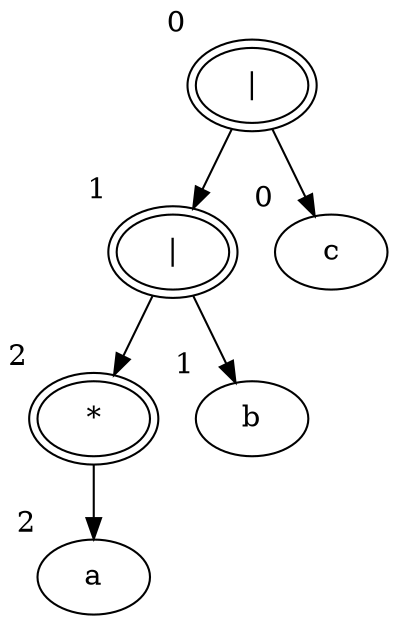 digraph {
  94896156631968[label="|" xlabel="0" peripheries="2"]
  94896156631504[label="|" xlabel="1" peripheries="2"]
  94896156631968  ->  94896156631504
  94896156632048[label="c" xlabel="0" peripheries="1"]
  94896156631968  ->  94896156632048
  94896156631600[label="*" xlabel="2" peripheries="2"]
  94896156631504  ->  94896156631600
  94896156631680[label="b" xlabel="1" peripheries="1"]
  94896156631504  ->  94896156631680
  94896156631552[label="a" xlabel="2" peripheries="1"]
  94896156631600  ->  94896156631552
}
